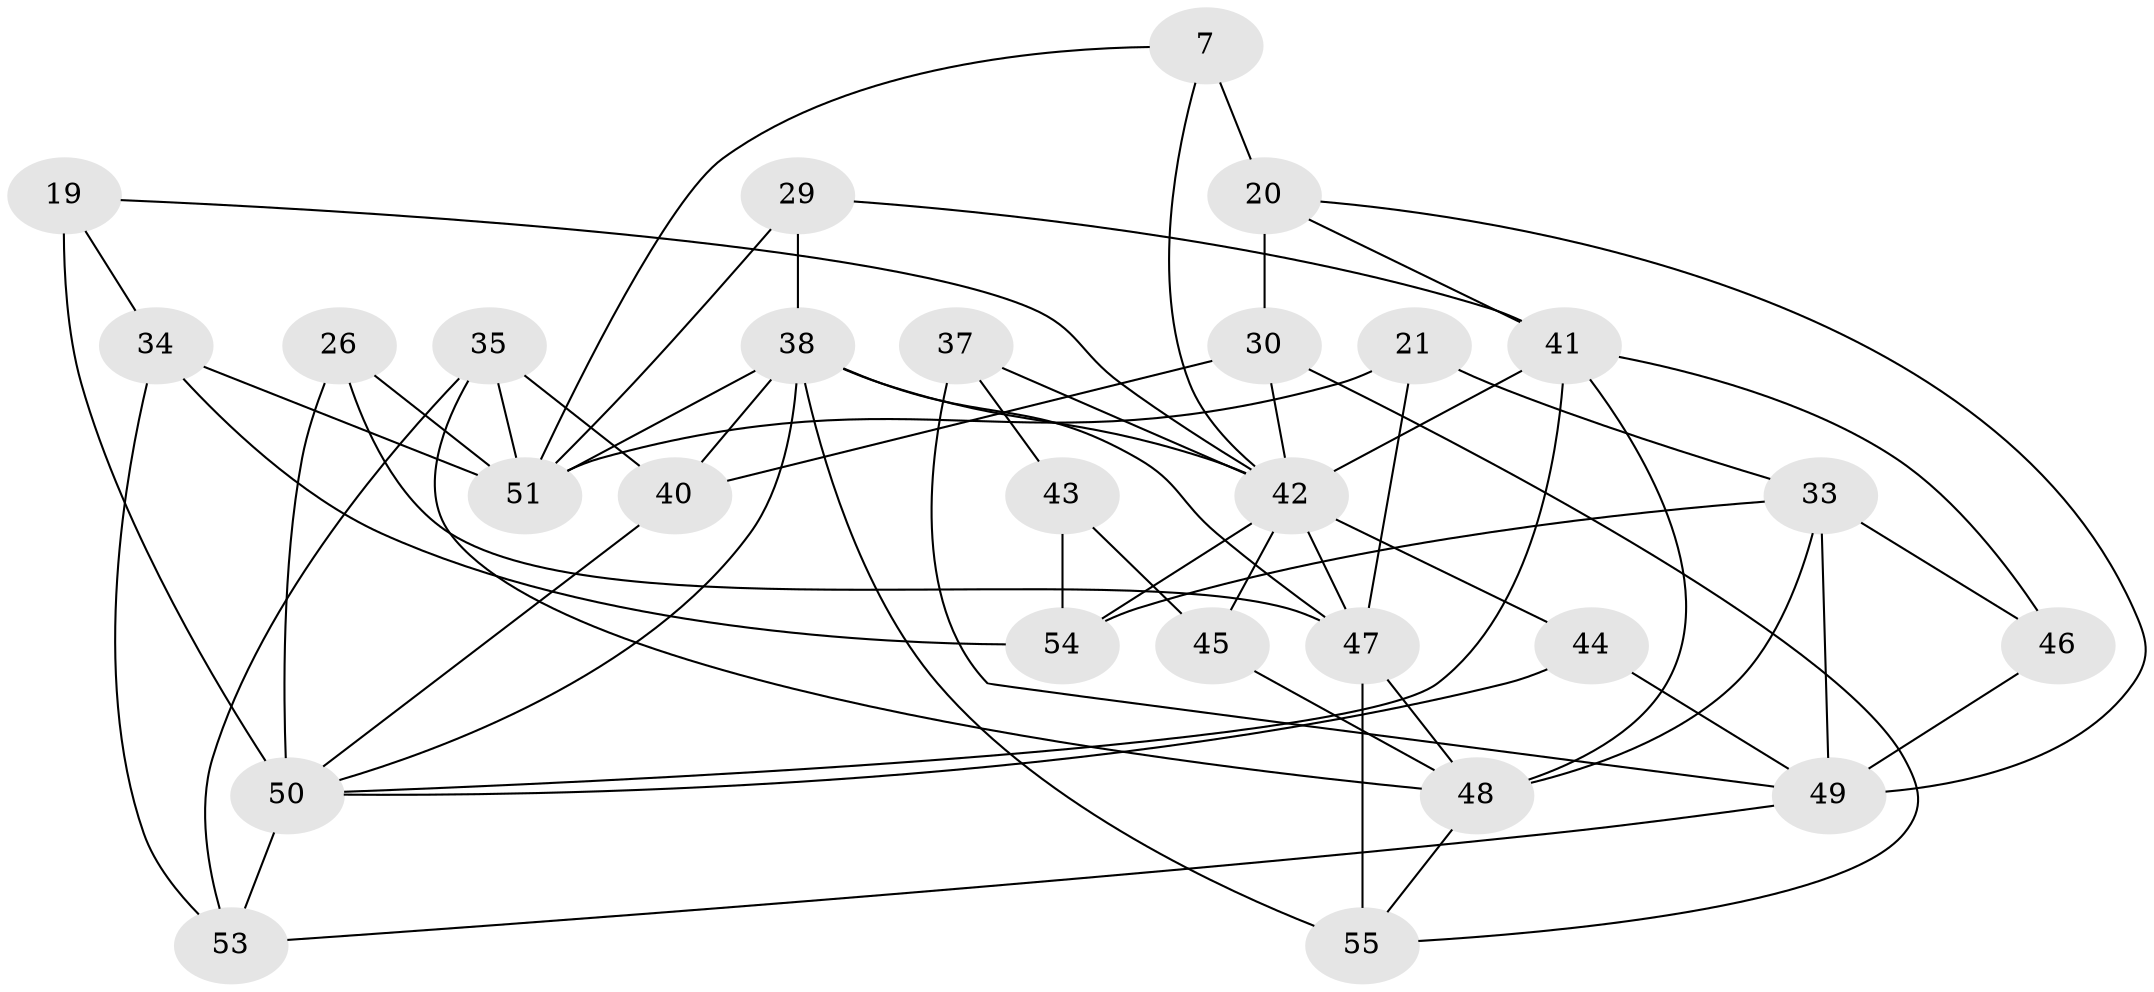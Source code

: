 // original degree distribution, {6: 0.09090909090909091, 3: 0.32727272727272727, 4: 0.3090909090909091, 5: 0.16363636363636364, 2: 0.07272727272727272, 7: 0.01818181818181818, 8: 0.01818181818181818}
// Generated by graph-tools (version 1.1) at 2025/51/03/09/25 04:51:17]
// undirected, 27 vertices, 61 edges
graph export_dot {
graph [start="1"]
  node [color=gray90,style=filled];
  7;
  19 [super="+13"];
  20 [super="+2"];
  21 [super="+12"];
  26;
  29;
  30;
  33 [super="+22"];
  34;
  35;
  37;
  38 [super="+16+14+8+32+24"];
  40;
  41 [super="+39"];
  42 [super="+17+28+31"];
  43;
  44;
  45;
  46 [super="+23"];
  47;
  48 [super="+25"];
  49 [super="+11"];
  50 [super="+5"];
  51 [super="+3+36"];
  53;
  54 [super="+10+52"];
  55 [super="+27"];
  7 -- 20 [weight=2];
  7 -- 51;
  7 -- 42;
  19 -- 34;
  19 -- 42;
  19 -- 50 [weight=2];
  20 -- 49;
  20 -- 30;
  20 -- 41;
  21 -- 47 [weight=2];
  21 -- 33;
  21 -- 51 [weight=2];
  26 -- 47;
  26 -- 50;
  26 -- 51;
  29 -- 51 [weight=2];
  29 -- 41 [weight=2];
  29 -- 38;
  30 -- 55;
  30 -- 40;
  30 -- 42;
  33 -- 46 [weight=2];
  33 -- 48 [weight=2];
  33 -- 49;
  33 -- 54 [weight=2];
  34 -- 51;
  34 -- 53;
  34 -- 54;
  35 -- 53;
  35 -- 40;
  35 -- 51;
  35 -- 48;
  37 -- 43;
  37 -- 49;
  37 -- 42;
  38 -- 47;
  38 -- 40;
  38 -- 51 [weight=3];
  38 -- 42;
  38 -- 55 [weight=2];
  38 -- 50;
  40 -- 50;
  41 -- 50;
  41 -- 46 [weight=2];
  41 -- 48;
  41 -- 42;
  42 -- 45;
  42 -- 54;
  42 -- 44;
  42 -- 47;
  43 -- 45;
  43 -- 54;
  44 -- 50;
  44 -- 49;
  45 -- 48;
  46 -- 49 [weight=2];
  47 -- 48;
  47 -- 55 [weight=2];
  48 -- 55 [weight=2];
  49 -- 53;
  50 -- 53;
}

